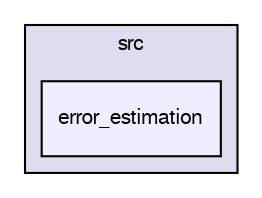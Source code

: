 digraph "error_estimation" {
  compound=true
  node [ fontsize="10", fontname="FreeSans"];
  edge [ labelfontsize="10", labelfontname="FreeSans"];
  subgraph clusterdir_68267d1309a1af8e8297ef4c3efbcdba {
    graph [ bgcolor="#ddddee", pencolor="black", label="src" fontname="FreeSans", fontsize="10", URL="dir_68267d1309a1af8e8297ef4c3efbcdba.html"]
  dir_f29b9fe52c18322720961b90876756a9 [shape=box, label="error_estimation", style="filled", fillcolor="#eeeeff", pencolor="black", URL="dir_f29b9fe52c18322720961b90876756a9.html"];
  }
}
